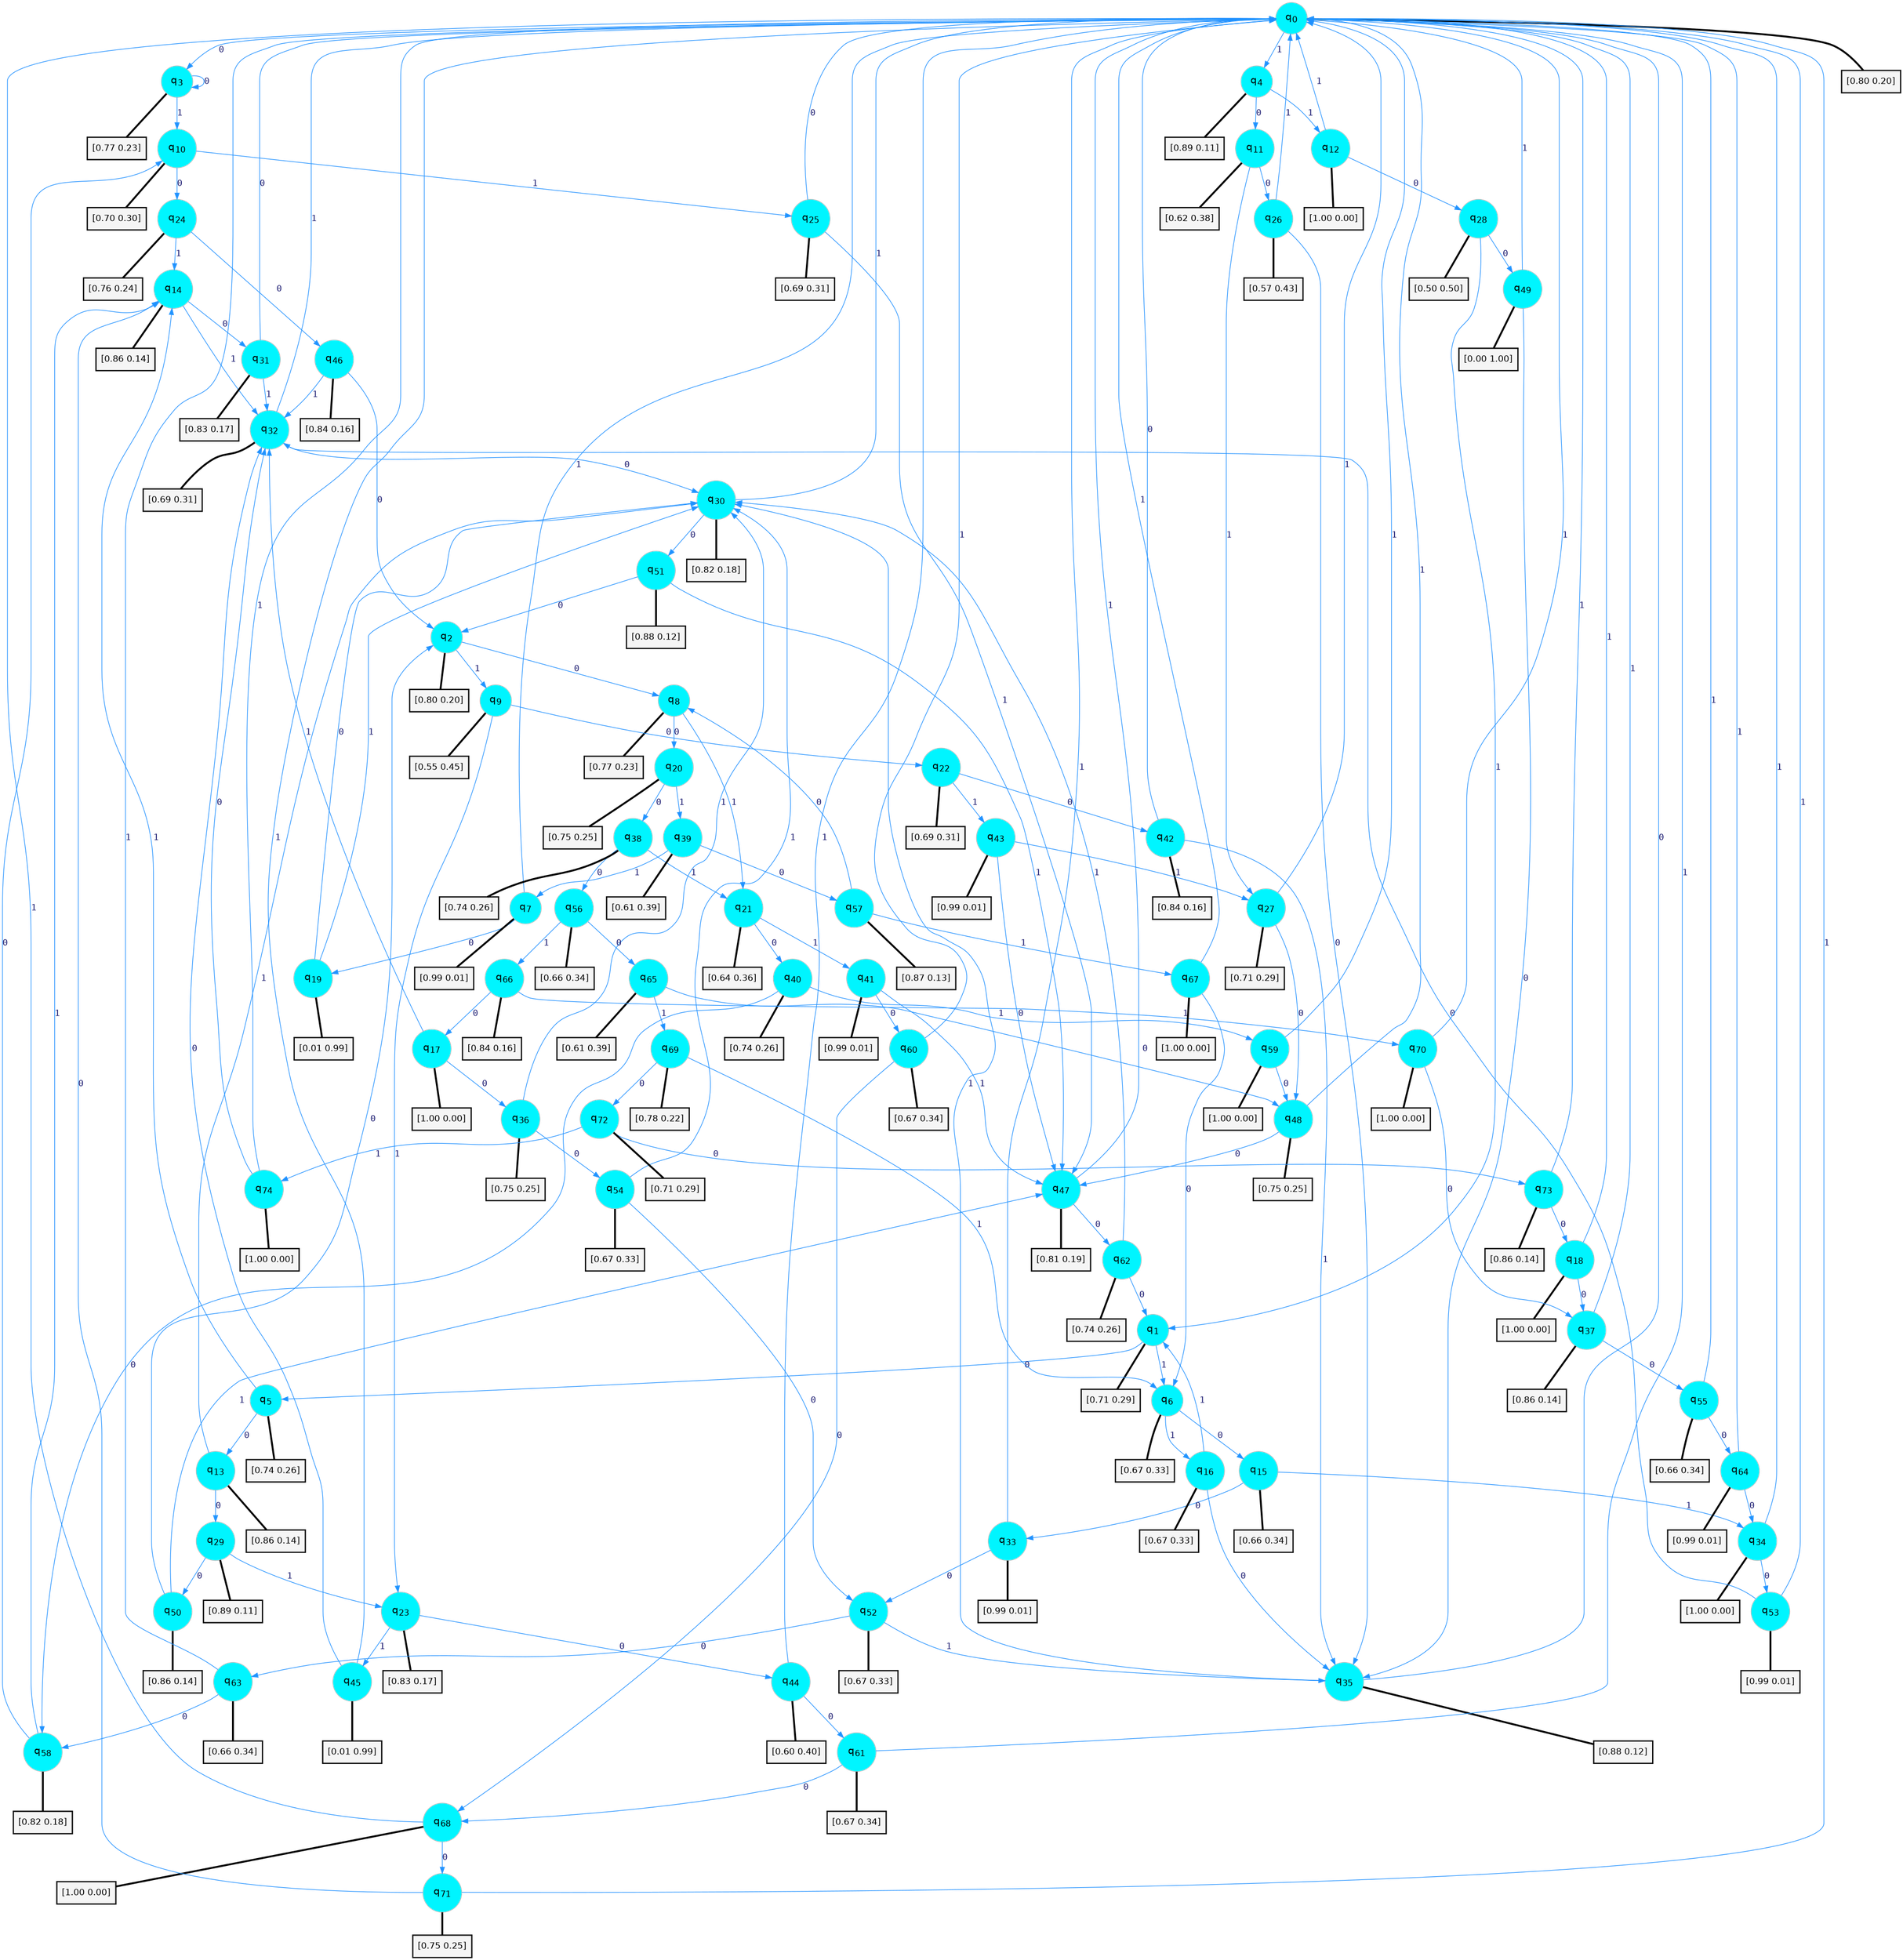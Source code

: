 digraph G {
graph [
bgcolor=transparent, dpi=300, rankdir=TD, size="40,25"];
node [
color=gray, fillcolor=turquoise1, fontcolor=black, fontname=Helvetica, fontsize=16, fontweight=bold, shape=circle, style=filled];
edge [
arrowsize=1, color=dodgerblue1, fontcolor=midnightblue, fontname=courier, fontweight=bold, penwidth=1, style=solid, weight=20];
0[label=<q<SUB>0</SUB>>];
1[label=<q<SUB>1</SUB>>];
2[label=<q<SUB>2</SUB>>];
3[label=<q<SUB>3</SUB>>];
4[label=<q<SUB>4</SUB>>];
5[label=<q<SUB>5</SUB>>];
6[label=<q<SUB>6</SUB>>];
7[label=<q<SUB>7</SUB>>];
8[label=<q<SUB>8</SUB>>];
9[label=<q<SUB>9</SUB>>];
10[label=<q<SUB>10</SUB>>];
11[label=<q<SUB>11</SUB>>];
12[label=<q<SUB>12</SUB>>];
13[label=<q<SUB>13</SUB>>];
14[label=<q<SUB>14</SUB>>];
15[label=<q<SUB>15</SUB>>];
16[label=<q<SUB>16</SUB>>];
17[label=<q<SUB>17</SUB>>];
18[label=<q<SUB>18</SUB>>];
19[label=<q<SUB>19</SUB>>];
20[label=<q<SUB>20</SUB>>];
21[label=<q<SUB>21</SUB>>];
22[label=<q<SUB>22</SUB>>];
23[label=<q<SUB>23</SUB>>];
24[label=<q<SUB>24</SUB>>];
25[label=<q<SUB>25</SUB>>];
26[label=<q<SUB>26</SUB>>];
27[label=<q<SUB>27</SUB>>];
28[label=<q<SUB>28</SUB>>];
29[label=<q<SUB>29</SUB>>];
30[label=<q<SUB>30</SUB>>];
31[label=<q<SUB>31</SUB>>];
32[label=<q<SUB>32</SUB>>];
33[label=<q<SUB>33</SUB>>];
34[label=<q<SUB>34</SUB>>];
35[label=<q<SUB>35</SUB>>];
36[label=<q<SUB>36</SUB>>];
37[label=<q<SUB>37</SUB>>];
38[label=<q<SUB>38</SUB>>];
39[label=<q<SUB>39</SUB>>];
40[label=<q<SUB>40</SUB>>];
41[label=<q<SUB>41</SUB>>];
42[label=<q<SUB>42</SUB>>];
43[label=<q<SUB>43</SUB>>];
44[label=<q<SUB>44</SUB>>];
45[label=<q<SUB>45</SUB>>];
46[label=<q<SUB>46</SUB>>];
47[label=<q<SUB>47</SUB>>];
48[label=<q<SUB>48</SUB>>];
49[label=<q<SUB>49</SUB>>];
50[label=<q<SUB>50</SUB>>];
51[label=<q<SUB>51</SUB>>];
52[label=<q<SUB>52</SUB>>];
53[label=<q<SUB>53</SUB>>];
54[label=<q<SUB>54</SUB>>];
55[label=<q<SUB>55</SUB>>];
56[label=<q<SUB>56</SUB>>];
57[label=<q<SUB>57</SUB>>];
58[label=<q<SUB>58</SUB>>];
59[label=<q<SUB>59</SUB>>];
60[label=<q<SUB>60</SUB>>];
61[label=<q<SUB>61</SUB>>];
62[label=<q<SUB>62</SUB>>];
63[label=<q<SUB>63</SUB>>];
64[label=<q<SUB>64</SUB>>];
65[label=<q<SUB>65</SUB>>];
66[label=<q<SUB>66</SUB>>];
67[label=<q<SUB>67</SUB>>];
68[label=<q<SUB>68</SUB>>];
69[label=<q<SUB>69</SUB>>];
70[label=<q<SUB>70</SUB>>];
71[label=<q<SUB>71</SUB>>];
72[label=<q<SUB>72</SUB>>];
73[label=<q<SUB>73</SUB>>];
74[label=<q<SUB>74</SUB>>];
75[label="[0.80 0.20]", shape=box,fontcolor=black, fontname=Helvetica, fontsize=14, penwidth=2, fillcolor=whitesmoke,color=black];
76[label="[0.71 0.29]", shape=box,fontcolor=black, fontname=Helvetica, fontsize=14, penwidth=2, fillcolor=whitesmoke,color=black];
77[label="[0.80 0.20]", shape=box,fontcolor=black, fontname=Helvetica, fontsize=14, penwidth=2, fillcolor=whitesmoke,color=black];
78[label="[0.77 0.23]", shape=box,fontcolor=black, fontname=Helvetica, fontsize=14, penwidth=2, fillcolor=whitesmoke,color=black];
79[label="[0.89 0.11]", shape=box,fontcolor=black, fontname=Helvetica, fontsize=14, penwidth=2, fillcolor=whitesmoke,color=black];
80[label="[0.74 0.26]", shape=box,fontcolor=black, fontname=Helvetica, fontsize=14, penwidth=2, fillcolor=whitesmoke,color=black];
81[label="[0.67 0.33]", shape=box,fontcolor=black, fontname=Helvetica, fontsize=14, penwidth=2, fillcolor=whitesmoke,color=black];
82[label="[0.99 0.01]", shape=box,fontcolor=black, fontname=Helvetica, fontsize=14, penwidth=2, fillcolor=whitesmoke,color=black];
83[label="[0.77 0.23]", shape=box,fontcolor=black, fontname=Helvetica, fontsize=14, penwidth=2, fillcolor=whitesmoke,color=black];
84[label="[0.55 0.45]", shape=box,fontcolor=black, fontname=Helvetica, fontsize=14, penwidth=2, fillcolor=whitesmoke,color=black];
85[label="[0.70 0.30]", shape=box,fontcolor=black, fontname=Helvetica, fontsize=14, penwidth=2, fillcolor=whitesmoke,color=black];
86[label="[0.62 0.38]", shape=box,fontcolor=black, fontname=Helvetica, fontsize=14, penwidth=2, fillcolor=whitesmoke,color=black];
87[label="[1.00 0.00]", shape=box,fontcolor=black, fontname=Helvetica, fontsize=14, penwidth=2, fillcolor=whitesmoke,color=black];
88[label="[0.86 0.14]", shape=box,fontcolor=black, fontname=Helvetica, fontsize=14, penwidth=2, fillcolor=whitesmoke,color=black];
89[label="[0.86 0.14]", shape=box,fontcolor=black, fontname=Helvetica, fontsize=14, penwidth=2, fillcolor=whitesmoke,color=black];
90[label="[0.66 0.34]", shape=box,fontcolor=black, fontname=Helvetica, fontsize=14, penwidth=2, fillcolor=whitesmoke,color=black];
91[label="[0.67 0.33]", shape=box,fontcolor=black, fontname=Helvetica, fontsize=14, penwidth=2, fillcolor=whitesmoke,color=black];
92[label="[1.00 0.00]", shape=box,fontcolor=black, fontname=Helvetica, fontsize=14, penwidth=2, fillcolor=whitesmoke,color=black];
93[label="[1.00 0.00]", shape=box,fontcolor=black, fontname=Helvetica, fontsize=14, penwidth=2, fillcolor=whitesmoke,color=black];
94[label="[0.01 0.99]", shape=box,fontcolor=black, fontname=Helvetica, fontsize=14, penwidth=2, fillcolor=whitesmoke,color=black];
95[label="[0.75 0.25]", shape=box,fontcolor=black, fontname=Helvetica, fontsize=14, penwidth=2, fillcolor=whitesmoke,color=black];
96[label="[0.64 0.36]", shape=box,fontcolor=black, fontname=Helvetica, fontsize=14, penwidth=2, fillcolor=whitesmoke,color=black];
97[label="[0.69 0.31]", shape=box,fontcolor=black, fontname=Helvetica, fontsize=14, penwidth=2, fillcolor=whitesmoke,color=black];
98[label="[0.83 0.17]", shape=box,fontcolor=black, fontname=Helvetica, fontsize=14, penwidth=2, fillcolor=whitesmoke,color=black];
99[label="[0.76 0.24]", shape=box,fontcolor=black, fontname=Helvetica, fontsize=14, penwidth=2, fillcolor=whitesmoke,color=black];
100[label="[0.69 0.31]", shape=box,fontcolor=black, fontname=Helvetica, fontsize=14, penwidth=2, fillcolor=whitesmoke,color=black];
101[label="[0.57 0.43]", shape=box,fontcolor=black, fontname=Helvetica, fontsize=14, penwidth=2, fillcolor=whitesmoke,color=black];
102[label="[0.71 0.29]", shape=box,fontcolor=black, fontname=Helvetica, fontsize=14, penwidth=2, fillcolor=whitesmoke,color=black];
103[label="[0.50 0.50]", shape=box,fontcolor=black, fontname=Helvetica, fontsize=14, penwidth=2, fillcolor=whitesmoke,color=black];
104[label="[0.89 0.11]", shape=box,fontcolor=black, fontname=Helvetica, fontsize=14, penwidth=2, fillcolor=whitesmoke,color=black];
105[label="[0.82 0.18]", shape=box,fontcolor=black, fontname=Helvetica, fontsize=14, penwidth=2, fillcolor=whitesmoke,color=black];
106[label="[0.83 0.17]", shape=box,fontcolor=black, fontname=Helvetica, fontsize=14, penwidth=2, fillcolor=whitesmoke,color=black];
107[label="[0.69 0.31]", shape=box,fontcolor=black, fontname=Helvetica, fontsize=14, penwidth=2, fillcolor=whitesmoke,color=black];
108[label="[0.99 0.01]", shape=box,fontcolor=black, fontname=Helvetica, fontsize=14, penwidth=2, fillcolor=whitesmoke,color=black];
109[label="[1.00 0.00]", shape=box,fontcolor=black, fontname=Helvetica, fontsize=14, penwidth=2, fillcolor=whitesmoke,color=black];
110[label="[0.88 0.12]", shape=box,fontcolor=black, fontname=Helvetica, fontsize=14, penwidth=2, fillcolor=whitesmoke,color=black];
111[label="[0.75 0.25]", shape=box,fontcolor=black, fontname=Helvetica, fontsize=14, penwidth=2, fillcolor=whitesmoke,color=black];
112[label="[0.86 0.14]", shape=box,fontcolor=black, fontname=Helvetica, fontsize=14, penwidth=2, fillcolor=whitesmoke,color=black];
113[label="[0.74 0.26]", shape=box,fontcolor=black, fontname=Helvetica, fontsize=14, penwidth=2, fillcolor=whitesmoke,color=black];
114[label="[0.61 0.39]", shape=box,fontcolor=black, fontname=Helvetica, fontsize=14, penwidth=2, fillcolor=whitesmoke,color=black];
115[label="[0.74 0.26]", shape=box,fontcolor=black, fontname=Helvetica, fontsize=14, penwidth=2, fillcolor=whitesmoke,color=black];
116[label="[0.99 0.01]", shape=box,fontcolor=black, fontname=Helvetica, fontsize=14, penwidth=2, fillcolor=whitesmoke,color=black];
117[label="[0.84 0.16]", shape=box,fontcolor=black, fontname=Helvetica, fontsize=14, penwidth=2, fillcolor=whitesmoke,color=black];
118[label="[0.99 0.01]", shape=box,fontcolor=black, fontname=Helvetica, fontsize=14, penwidth=2, fillcolor=whitesmoke,color=black];
119[label="[0.60 0.40]", shape=box,fontcolor=black, fontname=Helvetica, fontsize=14, penwidth=2, fillcolor=whitesmoke,color=black];
120[label="[0.01 0.99]", shape=box,fontcolor=black, fontname=Helvetica, fontsize=14, penwidth=2, fillcolor=whitesmoke,color=black];
121[label="[0.84 0.16]", shape=box,fontcolor=black, fontname=Helvetica, fontsize=14, penwidth=2, fillcolor=whitesmoke,color=black];
122[label="[0.81 0.19]", shape=box,fontcolor=black, fontname=Helvetica, fontsize=14, penwidth=2, fillcolor=whitesmoke,color=black];
123[label="[0.75 0.25]", shape=box,fontcolor=black, fontname=Helvetica, fontsize=14, penwidth=2, fillcolor=whitesmoke,color=black];
124[label="[0.00 1.00]", shape=box,fontcolor=black, fontname=Helvetica, fontsize=14, penwidth=2, fillcolor=whitesmoke,color=black];
125[label="[0.86 0.14]", shape=box,fontcolor=black, fontname=Helvetica, fontsize=14, penwidth=2, fillcolor=whitesmoke,color=black];
126[label="[0.88 0.12]", shape=box,fontcolor=black, fontname=Helvetica, fontsize=14, penwidth=2, fillcolor=whitesmoke,color=black];
127[label="[0.67 0.33]", shape=box,fontcolor=black, fontname=Helvetica, fontsize=14, penwidth=2, fillcolor=whitesmoke,color=black];
128[label="[0.99 0.01]", shape=box,fontcolor=black, fontname=Helvetica, fontsize=14, penwidth=2, fillcolor=whitesmoke,color=black];
129[label="[0.67 0.33]", shape=box,fontcolor=black, fontname=Helvetica, fontsize=14, penwidth=2, fillcolor=whitesmoke,color=black];
130[label="[0.66 0.34]", shape=box,fontcolor=black, fontname=Helvetica, fontsize=14, penwidth=2, fillcolor=whitesmoke,color=black];
131[label="[0.66 0.34]", shape=box,fontcolor=black, fontname=Helvetica, fontsize=14, penwidth=2, fillcolor=whitesmoke,color=black];
132[label="[0.87 0.13]", shape=box,fontcolor=black, fontname=Helvetica, fontsize=14, penwidth=2, fillcolor=whitesmoke,color=black];
133[label="[0.82 0.18]", shape=box,fontcolor=black, fontname=Helvetica, fontsize=14, penwidth=2, fillcolor=whitesmoke,color=black];
134[label="[1.00 0.00]", shape=box,fontcolor=black, fontname=Helvetica, fontsize=14, penwidth=2, fillcolor=whitesmoke,color=black];
135[label="[0.67 0.34]", shape=box,fontcolor=black, fontname=Helvetica, fontsize=14, penwidth=2, fillcolor=whitesmoke,color=black];
136[label="[0.67 0.34]", shape=box,fontcolor=black, fontname=Helvetica, fontsize=14, penwidth=2, fillcolor=whitesmoke,color=black];
137[label="[0.74 0.26]", shape=box,fontcolor=black, fontname=Helvetica, fontsize=14, penwidth=2, fillcolor=whitesmoke,color=black];
138[label="[0.66 0.34]", shape=box,fontcolor=black, fontname=Helvetica, fontsize=14, penwidth=2, fillcolor=whitesmoke,color=black];
139[label="[0.99 0.01]", shape=box,fontcolor=black, fontname=Helvetica, fontsize=14, penwidth=2, fillcolor=whitesmoke,color=black];
140[label="[0.61 0.39]", shape=box,fontcolor=black, fontname=Helvetica, fontsize=14, penwidth=2, fillcolor=whitesmoke,color=black];
141[label="[0.84 0.16]", shape=box,fontcolor=black, fontname=Helvetica, fontsize=14, penwidth=2, fillcolor=whitesmoke,color=black];
142[label="[1.00 0.00]", shape=box,fontcolor=black, fontname=Helvetica, fontsize=14, penwidth=2, fillcolor=whitesmoke,color=black];
143[label="[1.00 0.00]", shape=box,fontcolor=black, fontname=Helvetica, fontsize=14, penwidth=2, fillcolor=whitesmoke,color=black];
144[label="[0.78 0.22]", shape=box,fontcolor=black, fontname=Helvetica, fontsize=14, penwidth=2, fillcolor=whitesmoke,color=black];
145[label="[1.00 0.00]", shape=box,fontcolor=black, fontname=Helvetica, fontsize=14, penwidth=2, fillcolor=whitesmoke,color=black];
146[label="[0.75 0.25]", shape=box,fontcolor=black, fontname=Helvetica, fontsize=14, penwidth=2, fillcolor=whitesmoke,color=black];
147[label="[0.71 0.29]", shape=box,fontcolor=black, fontname=Helvetica, fontsize=14, penwidth=2, fillcolor=whitesmoke,color=black];
148[label="[0.86 0.14]", shape=box,fontcolor=black, fontname=Helvetica, fontsize=14, penwidth=2, fillcolor=whitesmoke,color=black];
149[label="[1.00 0.00]", shape=box,fontcolor=black, fontname=Helvetica, fontsize=14, penwidth=2, fillcolor=whitesmoke,color=black];
0->3 [label=0];
0->4 [label=1];
0->75 [arrowhead=none, penwidth=3,color=black];
1->5 [label=0];
1->6 [label=1];
1->76 [arrowhead=none, penwidth=3,color=black];
2->8 [label=0];
2->9 [label=1];
2->77 [arrowhead=none, penwidth=3,color=black];
3->3 [label=0];
3->10 [label=1];
3->78 [arrowhead=none, penwidth=3,color=black];
4->11 [label=0];
4->12 [label=1];
4->79 [arrowhead=none, penwidth=3,color=black];
5->13 [label=0];
5->14 [label=1];
5->80 [arrowhead=none, penwidth=3,color=black];
6->15 [label=0];
6->16 [label=1];
6->81 [arrowhead=none, penwidth=3,color=black];
7->19 [label=0];
7->0 [label=1];
7->82 [arrowhead=none, penwidth=3,color=black];
8->20 [label=0];
8->21 [label=1];
8->83 [arrowhead=none, penwidth=3,color=black];
9->22 [label=0];
9->23 [label=1];
9->84 [arrowhead=none, penwidth=3,color=black];
10->24 [label=0];
10->25 [label=1];
10->85 [arrowhead=none, penwidth=3,color=black];
11->26 [label=0];
11->27 [label=1];
11->86 [arrowhead=none, penwidth=3,color=black];
12->28 [label=0];
12->0 [label=1];
12->87 [arrowhead=none, penwidth=3,color=black];
13->29 [label=0];
13->30 [label=1];
13->88 [arrowhead=none, penwidth=3,color=black];
14->31 [label=0];
14->32 [label=1];
14->89 [arrowhead=none, penwidth=3,color=black];
15->33 [label=0];
15->34 [label=1];
15->90 [arrowhead=none, penwidth=3,color=black];
16->35 [label=0];
16->1 [label=1];
16->91 [arrowhead=none, penwidth=3,color=black];
17->36 [label=0];
17->32 [label=1];
17->92 [arrowhead=none, penwidth=3,color=black];
18->37 [label=0];
18->0 [label=1];
18->93 [arrowhead=none, penwidth=3,color=black];
19->30 [label=0];
19->30 [label=1];
19->94 [arrowhead=none, penwidth=3,color=black];
20->38 [label=0];
20->39 [label=1];
20->95 [arrowhead=none, penwidth=3,color=black];
21->40 [label=0];
21->41 [label=1];
21->96 [arrowhead=none, penwidth=3,color=black];
22->42 [label=0];
22->43 [label=1];
22->97 [arrowhead=none, penwidth=3,color=black];
23->44 [label=0];
23->45 [label=1];
23->98 [arrowhead=none, penwidth=3,color=black];
24->46 [label=0];
24->14 [label=1];
24->99 [arrowhead=none, penwidth=3,color=black];
25->0 [label=0];
25->47 [label=1];
25->100 [arrowhead=none, penwidth=3,color=black];
26->35 [label=0];
26->0 [label=1];
26->101 [arrowhead=none, penwidth=3,color=black];
27->48 [label=0];
27->0 [label=1];
27->102 [arrowhead=none, penwidth=3,color=black];
28->49 [label=0];
28->1 [label=1];
28->103 [arrowhead=none, penwidth=3,color=black];
29->50 [label=0];
29->23 [label=1];
29->104 [arrowhead=none, penwidth=3,color=black];
30->51 [label=0];
30->0 [label=1];
30->105 [arrowhead=none, penwidth=3,color=black];
31->0 [label=0];
31->32 [label=1];
31->106 [arrowhead=none, penwidth=3,color=black];
32->30 [label=0];
32->0 [label=1];
32->107 [arrowhead=none, penwidth=3,color=black];
33->52 [label=0];
33->0 [label=1];
33->108 [arrowhead=none, penwidth=3,color=black];
34->53 [label=0];
34->0 [label=1];
34->109 [arrowhead=none, penwidth=3,color=black];
35->0 [label=0];
35->30 [label=1];
35->110 [arrowhead=none, penwidth=3,color=black];
36->54 [label=0];
36->30 [label=1];
36->111 [arrowhead=none, penwidth=3,color=black];
37->55 [label=0];
37->0 [label=1];
37->112 [arrowhead=none, penwidth=3,color=black];
38->56 [label=0];
38->21 [label=1];
38->113 [arrowhead=none, penwidth=3,color=black];
39->57 [label=0];
39->7 [label=1];
39->114 [arrowhead=none, penwidth=3,color=black];
40->58 [label=0];
40->59 [label=1];
40->115 [arrowhead=none, penwidth=3,color=black];
41->60 [label=0];
41->47 [label=1];
41->116 [arrowhead=none, penwidth=3,color=black];
42->0 [label=0];
42->35 [label=1];
42->117 [arrowhead=none, penwidth=3,color=black];
43->47 [label=0];
43->27 [label=1];
43->118 [arrowhead=none, penwidth=3,color=black];
44->61 [label=0];
44->0 [label=1];
44->119 [arrowhead=none, penwidth=3,color=black];
45->32 [label=0];
45->0 [label=1];
45->120 [arrowhead=none, penwidth=3,color=black];
46->2 [label=0];
46->32 [label=1];
46->121 [arrowhead=none, penwidth=3,color=black];
47->62 [label=0];
47->0 [label=1];
47->122 [arrowhead=none, penwidth=3,color=black];
48->47 [label=0];
48->0 [label=1];
48->123 [arrowhead=none, penwidth=3,color=black];
49->35 [label=0];
49->0 [label=1];
49->124 [arrowhead=none, penwidth=3,color=black];
50->2 [label=0];
50->47 [label=1];
50->125 [arrowhead=none, penwidth=3,color=black];
51->2 [label=0];
51->47 [label=1];
51->126 [arrowhead=none, penwidth=3,color=black];
52->63 [label=0];
52->35 [label=1];
52->127 [arrowhead=none, penwidth=3,color=black];
53->32 [label=0];
53->0 [label=1];
53->128 [arrowhead=none, penwidth=3,color=black];
54->52 [label=0];
54->30 [label=1];
54->129 [arrowhead=none, penwidth=3,color=black];
55->64 [label=0];
55->0 [label=1];
55->130 [arrowhead=none, penwidth=3,color=black];
56->65 [label=0];
56->66 [label=1];
56->131 [arrowhead=none, penwidth=3,color=black];
57->8 [label=0];
57->67 [label=1];
57->132 [arrowhead=none, penwidth=3,color=black];
58->10 [label=0];
58->14 [label=1];
58->133 [arrowhead=none, penwidth=3,color=black];
59->48 [label=0];
59->0 [label=1];
59->134 [arrowhead=none, penwidth=3,color=black];
60->68 [label=0];
60->0 [label=1];
60->135 [arrowhead=none, penwidth=3,color=black];
61->68 [label=0];
61->0 [label=1];
61->136 [arrowhead=none, penwidth=3,color=black];
62->1 [label=0];
62->30 [label=1];
62->137 [arrowhead=none, penwidth=3,color=black];
63->58 [label=0];
63->0 [label=1];
63->138 [arrowhead=none, penwidth=3,color=black];
64->34 [label=0];
64->0 [label=1];
64->139 [arrowhead=none, penwidth=3,color=black];
65->48 [label=0];
65->69 [label=1];
65->140 [arrowhead=none, penwidth=3,color=black];
66->17 [label=0];
66->70 [label=1];
66->141 [arrowhead=none, penwidth=3,color=black];
67->6 [label=0];
67->0 [label=1];
67->142 [arrowhead=none, penwidth=3,color=black];
68->71 [label=0];
68->0 [label=1];
68->143 [arrowhead=none, penwidth=3,color=black];
69->72 [label=0];
69->6 [label=1];
69->144 [arrowhead=none, penwidth=3,color=black];
70->37 [label=0];
70->0 [label=1];
70->145 [arrowhead=none, penwidth=3,color=black];
71->14 [label=0];
71->0 [label=1];
71->146 [arrowhead=none, penwidth=3,color=black];
72->73 [label=0];
72->74 [label=1];
72->147 [arrowhead=none, penwidth=3,color=black];
73->18 [label=0];
73->0 [label=1];
73->148 [arrowhead=none, penwidth=3,color=black];
74->32 [label=0];
74->0 [label=1];
74->149 [arrowhead=none, penwidth=3,color=black];
}
